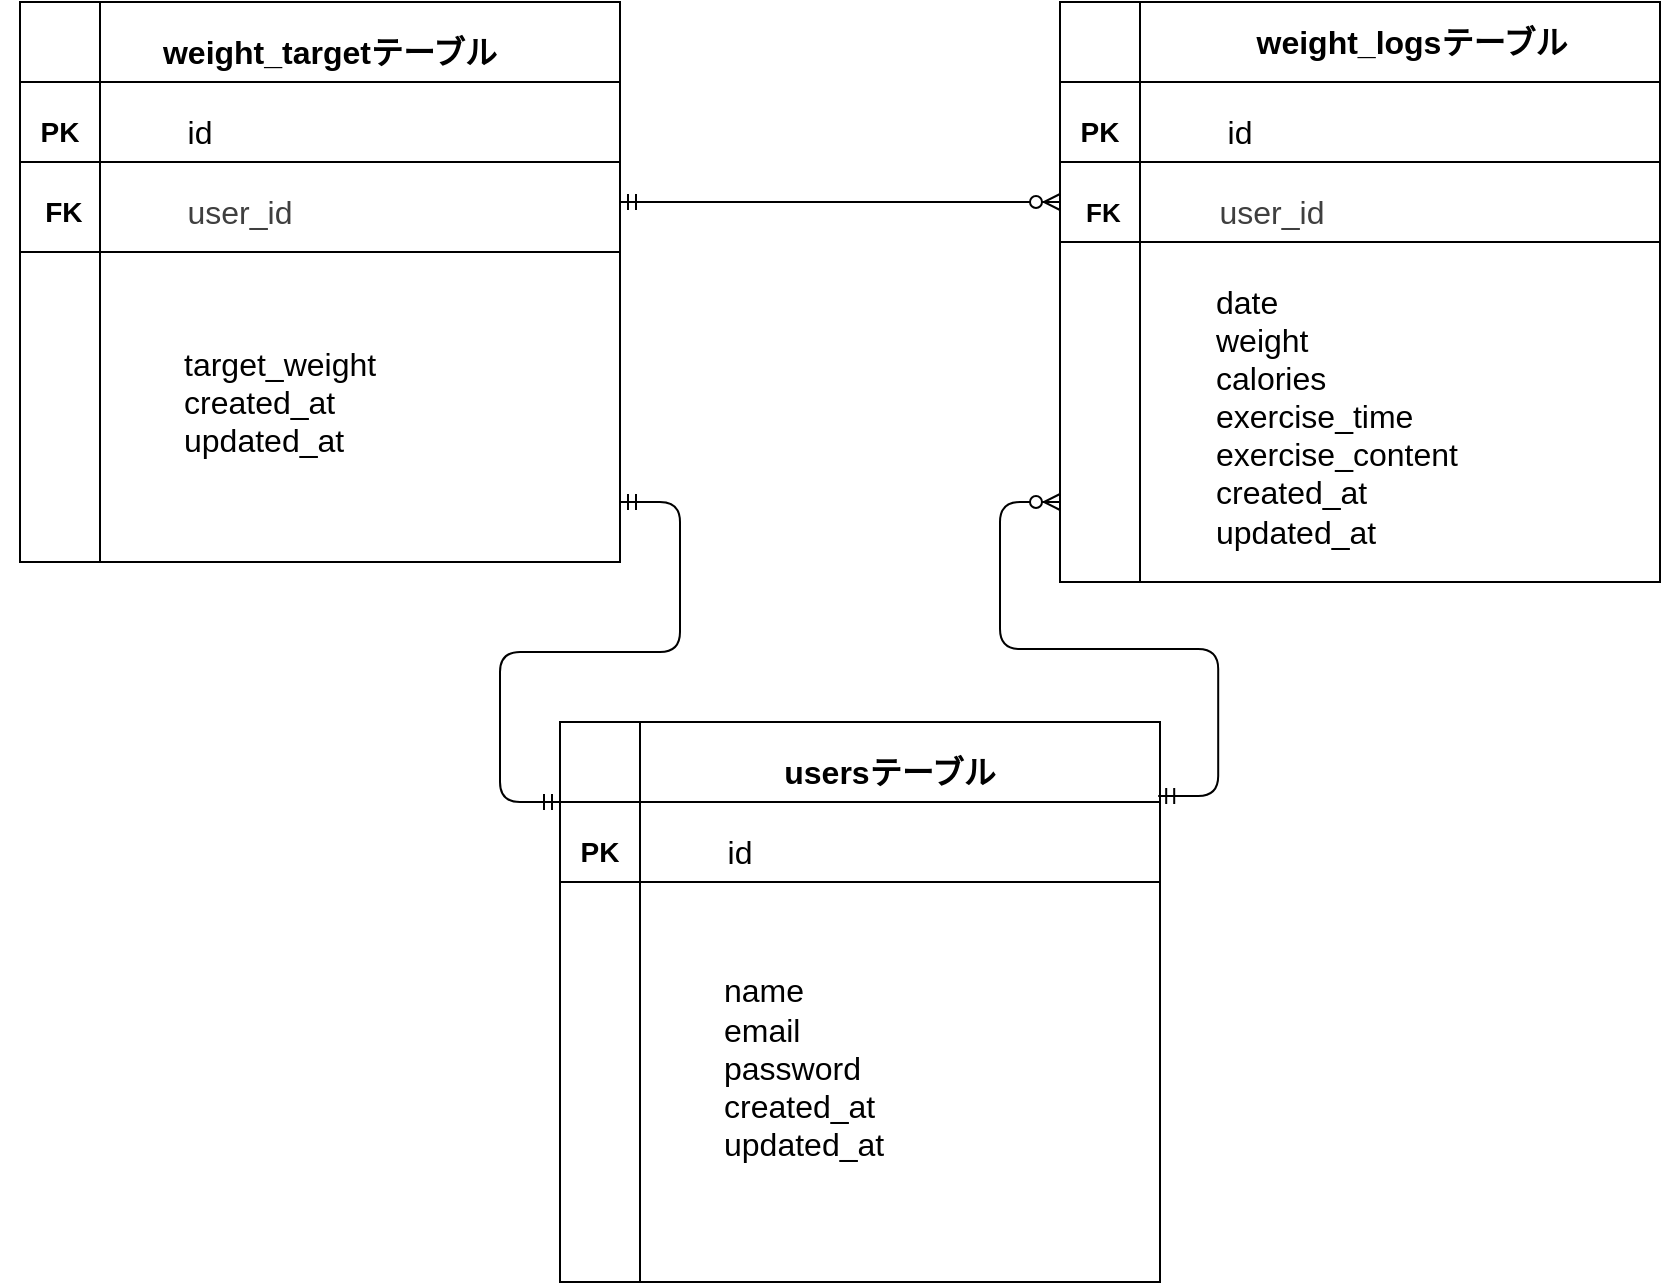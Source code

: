 <mxfile>
    <diagram id="5MT1rxfq5zGdcdA0NZiM" name="ページ1">
        <mxGraphModel dx="1792" dy="557" grid="1" gridSize="10" guides="1" tooltips="1" connect="1" arrows="1" fold="1" page="1" pageScale="1" pageWidth="827" pageHeight="1169" math="0" shadow="0">
            <root>
                <mxCell id="0"/>
                <mxCell id="1" parent="0"/>
                <mxCell id="30" value="" style="group" parent="1" vertex="1" connectable="0">
                    <mxGeometry x="-40" y="130" width="300" height="280" as="geometry"/>
                </mxCell>
                <mxCell id="26" value="" style="shape=internalStorage;whiteSpace=wrap;html=1;backgroundOutline=1;dx=40;dy=40;" parent="30" vertex="1">
                    <mxGeometry width="300" height="280" as="geometry"/>
                </mxCell>
                <mxCell id="28" value="" style="endArrow=none;html=1;" parent="30" edge="1">
                    <mxGeometry width="50" height="50" relative="1" as="geometry">
                        <mxPoint y="80" as="sourcePoint"/>
                        <mxPoint x="300" y="80" as="targetPoint"/>
                    </mxGeometry>
                </mxCell>
                <mxCell id="29" value="&lt;font style=&quot;font-size: 14px;&quot;&gt;&lt;b&gt;PK&lt;/b&gt;&lt;/font&gt;" style="text;html=1;align=center;verticalAlign=middle;whiteSpace=wrap;rounded=0;" parent="30" vertex="1">
                    <mxGeometry y="50" width="40" height="30" as="geometry"/>
                </mxCell>
                <mxCell id="16" value="&lt;span class=&quot;notion-enable-hover&quot; data-token-index=&quot;0&quot; style=&quot;font-weight:600&quot;&gt;&lt;font style=&quot;font-size: 16px;&quot;&gt;weight_targetテーブル&lt;/font&gt;&lt;/span&gt;" style="text;html=1;align=center;verticalAlign=middle;whiteSpace=wrap;rounded=0;" parent="30" vertex="1">
                    <mxGeometry x="40" y="10" width="230" height="30" as="geometry"/>
                </mxCell>
                <mxCell id="35" value="&lt;font style=&quot;font-size: 16px;&quot;&gt;id&lt;/font&gt;" style="text;html=1;align=center;verticalAlign=middle;whiteSpace=wrap;rounded=0;" parent="30" vertex="1">
                    <mxGeometry x="60" y="50" width="60" height="30" as="geometry"/>
                </mxCell>
                <mxCell id="39" value="&lt;br&gt;&lt;div&gt;&lt;font style=&quot;font-size: 16px;&quot;&gt;target_weight&lt;/font&gt;&lt;/div&gt;&lt;div&gt;&lt;font style=&quot;font-size: 16px;&quot;&gt;created_at&lt;/font&gt;&lt;/div&gt;&lt;div&gt;&lt;font style=&quot;font-size: 16px;&quot;&gt;updated_at&lt;/font&gt;&lt;/div&gt;&lt;div&gt;&lt;br&gt;&lt;/div&gt;" style="text;html=1;align=left;verticalAlign=middle;whiteSpace=wrap;rounded=0;" parent="30" vertex="1">
                    <mxGeometry x="80" y="140" width="180" height="120" as="geometry"/>
                </mxCell>
                <mxCell id="44" value="" style="line;strokeWidth=1;rotatable=0;dashed=0;labelPosition=right;align=left;verticalAlign=middle;spacingTop=0;spacingLeft=6;points=[];portConstraint=eastwest;" vertex="1" parent="30">
                    <mxGeometry y="120" width="300" height="10" as="geometry"/>
                </mxCell>
                <mxCell id="49" value="&lt;span style=&quot;color: rgb(63, 63, 63); font-size: 16px; text-align: left;&quot;&gt;user_id&lt;/span&gt;" style="text;html=1;align=center;verticalAlign=middle;whiteSpace=wrap;rounded=0;" vertex="1" parent="30">
                    <mxGeometry x="80" y="90" width="60" height="30" as="geometry"/>
                </mxCell>
                <mxCell id="50" value="&lt;font style=&quot;font-size: 14px;&quot;&gt;&amp;nbsp;&lt;b style=&quot;&quot;&gt;&lt;font style=&quot;&quot;&gt;FK&lt;/font&gt;&lt;/b&gt;&lt;/font&gt;" style="text;html=1;align=center;verticalAlign=middle;whiteSpace=wrap;rounded=0;" vertex="1" parent="30">
                    <mxGeometry x="-10" y="90" width="60" height="30" as="geometry"/>
                </mxCell>
                <mxCell id="32" value="" style="group" parent="1" vertex="1" connectable="0">
                    <mxGeometry x="230" y="490" width="300" height="280" as="geometry"/>
                </mxCell>
                <mxCell id="15" value="" style="shape=internalStorage;whiteSpace=wrap;html=1;backgroundOutline=1;dx=40;dy=40;" parent="32" vertex="1">
                    <mxGeometry width="300" height="280" as="geometry"/>
                </mxCell>
                <mxCell id="17" value="&lt;span class=&quot;notion-enable-hover&quot; data-token-index=&quot;0&quot; style=&quot;font-weight:600&quot;&gt;&lt;font style=&quot;font-size: 16px;&quot;&gt;usersテーブル&lt;/font&gt;&lt;/span&gt;" style="text;html=1;align=center;verticalAlign=middle;whiteSpace=wrap;rounded=0;" parent="32" vertex="1">
                    <mxGeometry x="90" y="10" width="150" height="30" as="geometry"/>
                </mxCell>
                <mxCell id="18" value="" style="endArrow=none;html=1;" parent="32" edge="1">
                    <mxGeometry width="50" height="50" relative="1" as="geometry">
                        <mxPoint y="80" as="sourcePoint"/>
                        <mxPoint x="300" y="80" as="targetPoint"/>
                    </mxGeometry>
                </mxCell>
                <mxCell id="20" value="&lt;font style=&quot;font-size: 14px;&quot;&gt;&lt;b&gt;PK&lt;/b&gt;&lt;/font&gt;" style="text;html=1;align=center;verticalAlign=middle;whiteSpace=wrap;rounded=0;" parent="32" vertex="1">
                    <mxGeometry y="50" width="40" height="30" as="geometry"/>
                </mxCell>
                <mxCell id="36" value="&lt;font style=&quot;font-size: 16px;&quot;&gt;name&lt;/font&gt;&lt;div&gt;&lt;font style=&quot;font-size: 16px;&quot;&gt;email&lt;/font&gt;&lt;/div&gt;&lt;div&gt;&lt;font style=&quot;font-size: 16px;&quot;&gt;password&lt;/font&gt;&lt;/div&gt;&lt;div&gt;&lt;font style=&quot;font-size: 16px;&quot;&gt;created_at&lt;/font&gt;&lt;/div&gt;&lt;div&gt;&lt;font style=&quot;font-size: 16px;&quot;&gt;updated_at&lt;/font&gt;&lt;/div&gt;&lt;div&gt;&lt;br&gt;&lt;/div&gt;" style="text;html=1;align=left;verticalAlign=middle;whiteSpace=wrap;rounded=0;" parent="32" vertex="1">
                    <mxGeometry x="80" y="110" width="130" height="140" as="geometry"/>
                </mxCell>
                <mxCell id="40" value="&lt;font style=&quot;font-size: 16px;&quot;&gt;id&lt;/font&gt;" style="text;html=1;align=center;verticalAlign=middle;whiteSpace=wrap;rounded=0;" parent="32" vertex="1">
                    <mxGeometry x="60" y="50" width="60" height="30" as="geometry"/>
                </mxCell>
                <mxCell id="33" value="" style="group" parent="1" vertex="1" connectable="0">
                    <mxGeometry x="480" y="130" width="300" height="310" as="geometry"/>
                </mxCell>
                <mxCell id="22" value="" style="shape=internalStorage;whiteSpace=wrap;html=1;backgroundOutline=1;dx=40;dy=40;" parent="33" vertex="1">
                    <mxGeometry width="300" height="290" as="geometry"/>
                </mxCell>
                <mxCell id="24" value="" style="endArrow=none;html=1;" parent="33" edge="1">
                    <mxGeometry width="50" height="50" relative="1" as="geometry">
                        <mxPoint y="80" as="sourcePoint"/>
                        <mxPoint x="300" y="80" as="targetPoint"/>
                    </mxGeometry>
                </mxCell>
                <mxCell id="25" value="&lt;font style=&quot;font-size: 14px;&quot;&gt;&lt;b&gt;PK&lt;/b&gt;&lt;/font&gt;" style="text;html=1;align=center;verticalAlign=middle;whiteSpace=wrap;rounded=0;" parent="33" vertex="1">
                    <mxGeometry y="50" width="40" height="30" as="geometry"/>
                </mxCell>
                <mxCell id="19" value="&lt;span class=&quot;notion-enable-hover&quot; data-token-index=&quot;0&quot; style=&quot;font-weight:600&quot;&gt;&lt;font style=&quot;font-size: 16px;&quot;&gt;weight_logsテーブル&lt;/font&gt;&lt;/span&gt;" style="text;html=1;align=center;verticalAlign=middle;whiteSpace=wrap;rounded=0;" parent="33" vertex="1">
                    <mxGeometry x="76" y="5" width="200" height="30" as="geometry"/>
                </mxCell>
                <mxCell id="38" value="&lt;font style=&quot;font-size: 16px;&quot;&gt;id&lt;/font&gt;" style="text;html=1;align=center;verticalAlign=middle;whiteSpace=wrap;rounded=0;" parent="33" vertex="1">
                    <mxGeometry x="60" y="50" width="60" height="30" as="geometry"/>
                </mxCell>
                <mxCell id="41" value="&lt;br&gt;&lt;div&gt;&lt;font style=&quot;font-size: 16px;&quot;&gt;date&lt;/font&gt;&lt;/div&gt;&lt;div&gt;&lt;font style=&quot;font-size: 16px;&quot;&gt;weight&lt;/font&gt;&lt;/div&gt;&lt;div&gt;&lt;font style=&quot;font-size: 16px;&quot;&gt;calories&lt;/font&gt;&lt;/div&gt;&lt;div&gt;&lt;font style=&quot;font-size: 16px;&quot;&gt;exercise_time&lt;/font&gt;&lt;/div&gt;&lt;div&gt;&lt;font style=&quot;font-size: 16px;&quot;&gt;exercise_content&lt;/font&gt;&lt;/div&gt;&lt;div&gt;&lt;font style=&quot;font-size: 16px;&quot;&gt;created_at&lt;/font&gt;&lt;/div&gt;&lt;div&gt;&lt;font style=&quot;font-size: 16px;&quot;&gt;updated_at&lt;/font&gt;&lt;/div&gt;" style="text;html=1;align=left;verticalAlign=middle;whiteSpace=wrap;rounded=0;" parent="33" vertex="1">
                    <mxGeometry x="76" y="110" width="160" height="180" as="geometry"/>
                </mxCell>
                <mxCell id="51" value="" style="endArrow=none;html=1;entryX=1;entryY=0.414;entryDx=0;entryDy=0;entryPerimeter=0;" edge="1" parent="33" target="22">
                    <mxGeometry width="50" height="50" relative="1" as="geometry">
                        <mxPoint y="120" as="sourcePoint"/>
                        <mxPoint x="226" y="120" as="targetPoint"/>
                    </mxGeometry>
                </mxCell>
                <mxCell id="52" value="&lt;span style=&quot;color: rgb(63, 63, 63); font-size: 16px; text-align: left;&quot;&gt;user_id&lt;/span&gt;" style="text;html=1;align=center;verticalAlign=middle;whiteSpace=wrap;rounded=0;" vertex="1" parent="33">
                    <mxGeometry x="76" y="90" width="60" height="30" as="geometry"/>
                </mxCell>
                <mxCell id="53" value="&amp;nbsp;&lt;b&gt;&lt;font style=&quot;font-size: 13px;&quot;&gt;FK&lt;/font&gt;&lt;/b&gt;" style="text;html=1;align=center;verticalAlign=middle;whiteSpace=wrap;rounded=0;" vertex="1" parent="33">
                    <mxGeometry x="-10" y="90" width="60" height="30" as="geometry"/>
                </mxCell>
                <mxCell id="34" value="" style="edgeStyle=entityRelationEdgeStyle;fontSize=12;html=1;endArrow=ERzeroToMany;startArrow=ERmandOne;" parent="1" edge="1">
                    <mxGeometry width="100" height="100" relative="1" as="geometry">
                        <mxPoint x="260" y="230" as="sourcePoint"/>
                        <mxPoint x="480" y="230" as="targetPoint"/>
                    </mxGeometry>
                </mxCell>
                <mxCell id="54" value="" style="edgeStyle=entityRelationEdgeStyle;fontSize=12;html=1;endArrow=ERmandOne;startArrow=ERmandOne;" edge="1" parent="1">
                    <mxGeometry width="100" height="100" relative="1" as="geometry">
                        <mxPoint x="260" y="380" as="sourcePoint"/>
                        <mxPoint x="230" y="530" as="targetPoint"/>
                        <Array as="points">
                            <mxPoint x="270" y="379"/>
                        </Array>
                    </mxGeometry>
                </mxCell>
                <mxCell id="55" value="" style="edgeStyle=entityRelationEdgeStyle;fontSize=12;html=1;endArrow=ERzeroToMany;startArrow=ERmandOne;exitX=0.997;exitY=0.132;exitDx=0;exitDy=0;exitPerimeter=0;" edge="1" parent="1" source="15">
                    <mxGeometry width="100" height="100" relative="1" as="geometry">
                        <mxPoint x="540" y="530" as="sourcePoint"/>
                        <mxPoint x="480" y="380" as="targetPoint"/>
                    </mxGeometry>
                </mxCell>
            </root>
        </mxGraphModel>
    </diagram>
</mxfile>